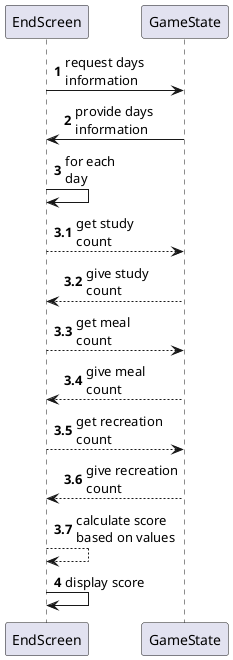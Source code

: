 @startuml
participant EndScreen
participant GameState

autonumber
EndScreen -> GameState : request days\ninformation
EndScreen <- GameState : provide days\ninformation
EndScreen -> EndScreen : for each\nday

autonumber 3.1
EndScreen --> GameState : get study\ncount
EndScreen <-- GameState : give study\ncount
EndScreen --> GameState : get meal\ncount
EndScreen <-- GameState : give meal\ncount
EndScreen --> GameState : get recreation\ncount
EndScreen <-- GameState : give recreation\ncount
EndScreen --> EndScreen : calculate score\nbased on values

autonumber 4
EndScreen -> EndScreen : display score
@enduml